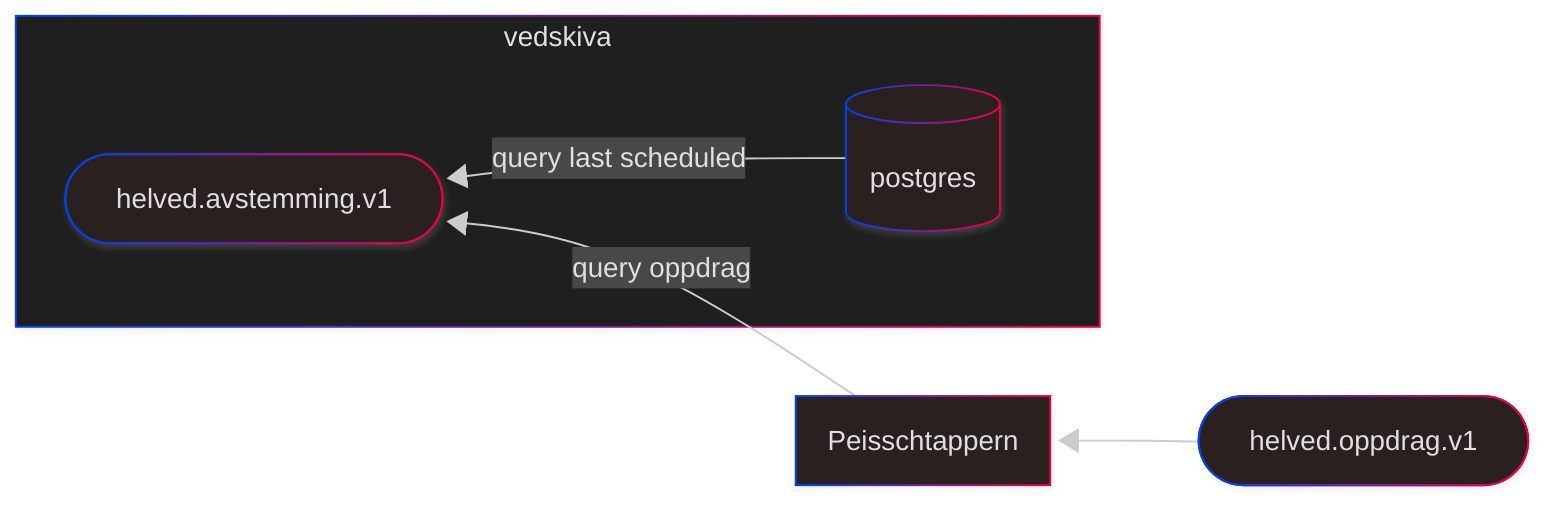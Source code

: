 ---
config:
  theme: neo-dark
  layout: dagre
  look: neo
---
flowchart RL
 subgraph Topologi["vedskiva"]
    postgres[("postgres")]
    avstemming(["helved.avstemming.v1"])
        
  end
    oppdrag(["helved.oppdrag.v1"]) --> Peisschtappern
    postgres --> |query last scheduled| avstemming
    Peisschtappern --> |query oppdrag| avstemming